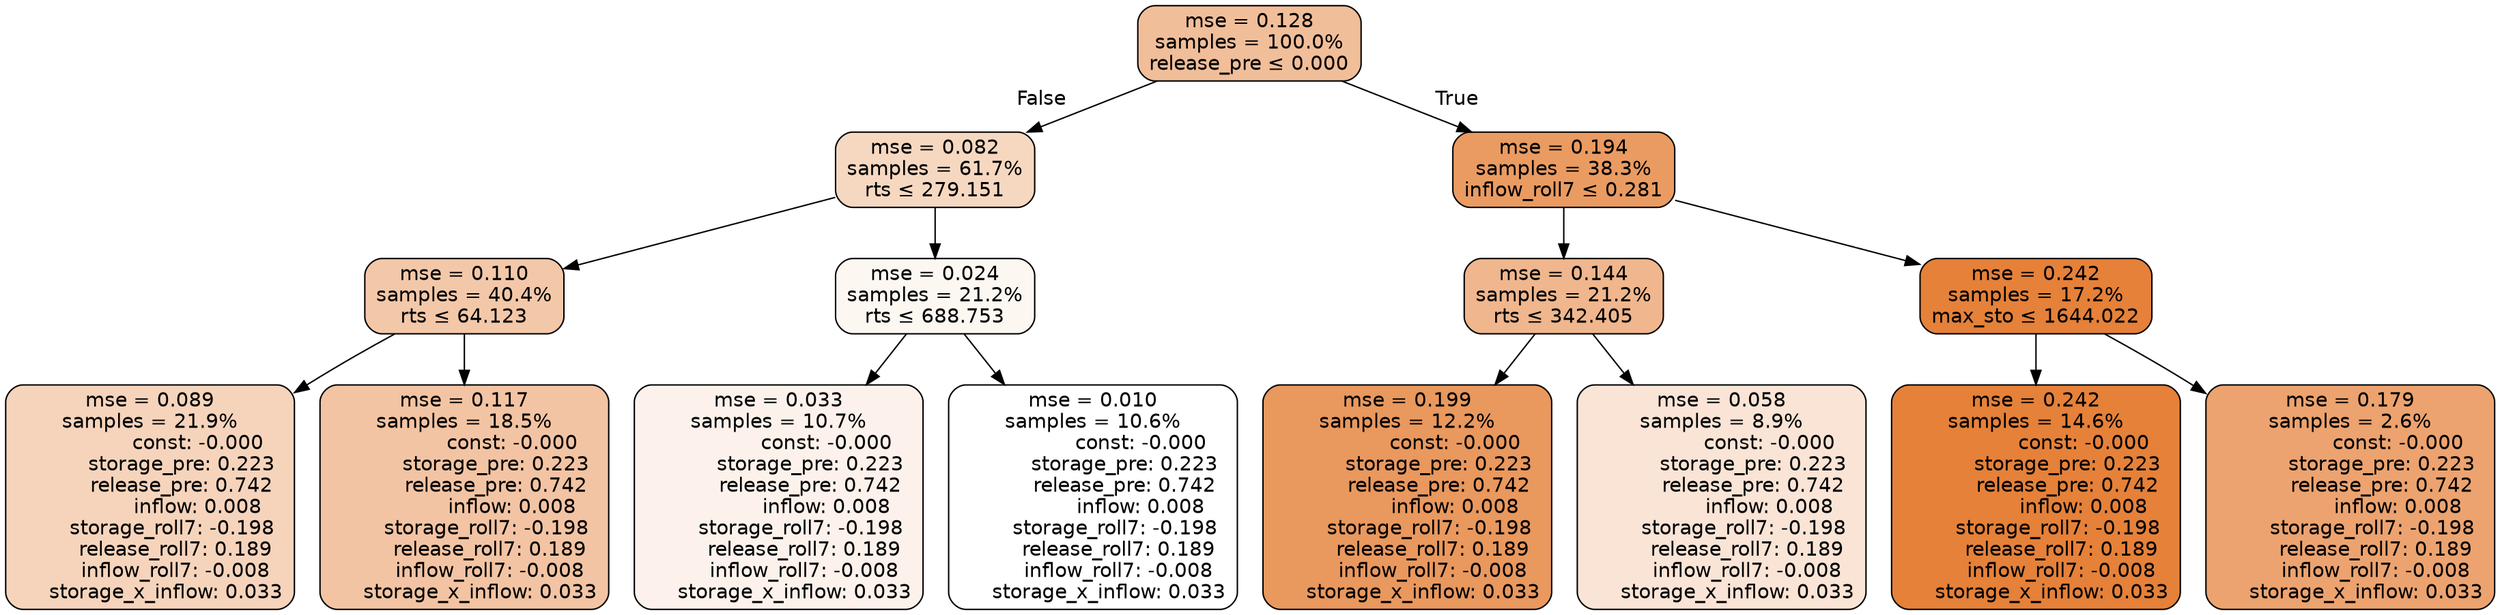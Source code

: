 digraph tree {
node [shape=rectangle, style="filled, rounded", color="black", fontname=helvetica] ;
edge [fontname=helvetica] ;
	"0" [label="mse = 0.128
samples = 100.0%
release_pre &le; 0.000", fillcolor="#f1be9a"]
	"1" [label="mse = 0.082
samples = 61.7%
rts &le; 279.151", fillcolor="#f6d8c1"]
	"2" [label="mse = 0.110
samples = 40.4%
rts &le; 64.123", fillcolor="#f3c8a9"]
	"3" [label="mse = 0.089
samples = 21.9%
               const: -0.000
          storage_pre: 0.223
          release_pre: 0.742
               inflow: 0.008
       storage_roll7: -0.198
        release_roll7: 0.189
        inflow_roll7: -0.008
     storage_x_inflow: 0.033", fillcolor="#f6d4bc"]
	"4" [label="mse = 0.117
samples = 18.5%
               const: -0.000
          storage_pre: 0.223
          release_pre: 0.742
               inflow: 0.008
       storage_roll7: -0.198
        release_roll7: 0.189
        inflow_roll7: -0.008
     storage_x_inflow: 0.033", fillcolor="#f3c4a3"]
	"5" [label="mse = 0.024
samples = 21.2%
rts &le; 688.753", fillcolor="#fdf7f2"]
	"6" [label="mse = 0.033
samples = 10.7%
               const: -0.000
          storage_pre: 0.223
          release_pre: 0.742
               inflow: 0.008
       storage_roll7: -0.198
        release_roll7: 0.189
        inflow_roll7: -0.008
     storage_x_inflow: 0.033", fillcolor="#fcf2eb"]
	"7" [label="mse = 0.010
samples = 10.6%
               const: -0.000
          storage_pre: 0.223
          release_pre: 0.742
               inflow: 0.008
       storage_roll7: -0.198
        release_roll7: 0.189
        inflow_roll7: -0.008
     storage_x_inflow: 0.033", fillcolor="#ffffff"]
	"8" [label="mse = 0.194
samples = 38.3%
inflow_roll7 &le; 0.281", fillcolor="#ea9b61"]
	"9" [label="mse = 0.144
samples = 21.2%
rts &le; 342.405", fillcolor="#f0b68d"]
	"10" [label="mse = 0.199
samples = 12.2%
               const: -0.000
          storage_pre: 0.223
          release_pre: 0.742
               inflow: 0.008
       storage_roll7: -0.198
        release_roll7: 0.189
        inflow_roll7: -0.008
     storage_x_inflow: 0.033", fillcolor="#e9985e"]
	"11" [label="mse = 0.058
samples = 8.9%
               const: -0.000
          storage_pre: 0.223
          release_pre: 0.742
               inflow: 0.008
       storage_roll7: -0.198
        release_roll7: 0.189
        inflow_roll7: -0.008
     storage_x_inflow: 0.033", fillcolor="#f9e4d6"]
	"12" [label="mse = 0.242
samples = 17.2%
max_sto &le; 1644.022", fillcolor="#e58139"]
	"13" [label="mse = 0.242
samples = 14.6%
               const: -0.000
          storage_pre: 0.223
          release_pre: 0.742
               inflow: 0.008
       storage_roll7: -0.198
        release_roll7: 0.189
        inflow_roll7: -0.008
     storage_x_inflow: 0.033", fillcolor="#e58139"]
	"14" [label="mse = 0.179
samples = 2.6%
               const: -0.000
          storage_pre: 0.223
          release_pre: 0.742
               inflow: 0.008
       storage_roll7: -0.198
        release_roll7: 0.189
        inflow_roll7: -0.008
     storage_x_inflow: 0.033", fillcolor="#eca36f"]

	"0" -> "1" [labeldistance=2.5, labelangle=45, headlabel="False"]
	"1" -> "2"
	"2" -> "3"
	"2" -> "4"
	"1" -> "5"
	"5" -> "6"
	"5" -> "7"
	"0" -> "8" [labeldistance=2.5, labelangle=-45, headlabel="True"]
	"8" -> "9"
	"9" -> "10"
	"9" -> "11"
	"8" -> "12"
	"12" -> "13"
	"12" -> "14"
}